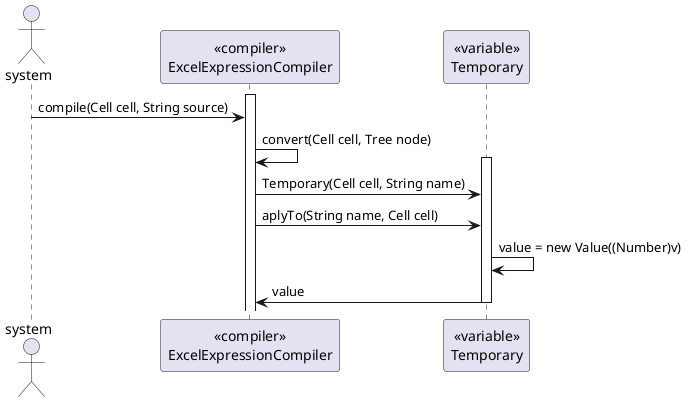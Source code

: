 @startuml
actor system
participant "<<compiler>>\nExcelExpressionCompiler" as Compiler
participant "<<variable>>\nTemporary" as Variable
activate Compiler
system-> Compiler :compile(Cell cell, String source)
Compiler->Compiler:convert(Cell cell, Tree node)
activate Variable
Compiler->Variable: Temporary(Cell cell, String name)
Compiler->Variable:aplyTo(String name, Cell cell)
Variable->Variable:value = new Value((Number)v)
Variable->Compiler:value
deactivate Variable
@enduml